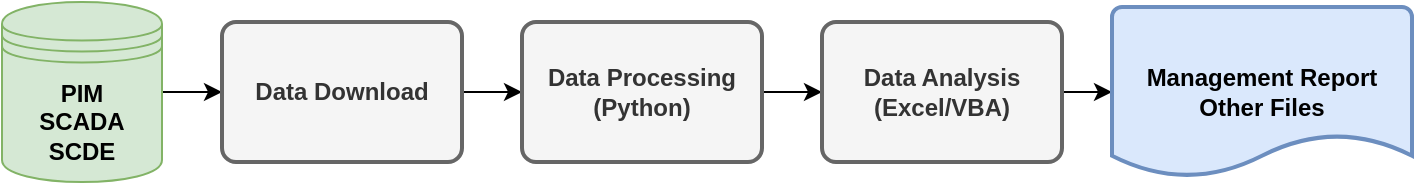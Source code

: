 <mxfile version="20.6.0" type="github">
  <diagram id="Jcn1UH8a3Qz2HtR8IgAm" name="Página-1">
    <mxGraphModel dx="1110" dy="640" grid="1" gridSize="10" guides="1" tooltips="1" connect="1" arrows="1" fold="1" page="1" pageScale="1" pageWidth="1169" pageHeight="827" math="0" shadow="0">
      <root>
        <mxCell id="0" />
        <mxCell id="1" parent="0" />
        <mxCell id="cwhTuikSD54gOtTVaaTC-4" value="" style="edgeStyle=orthogonalEdgeStyle;rounded=0;orthogonalLoop=1;jettySize=auto;html=1;" edge="1" parent="1" source="cwhTuikSD54gOtTVaaTC-1" target="cwhTuikSD54gOtTVaaTC-2">
          <mxGeometry relative="1" as="geometry" />
        </mxCell>
        <mxCell id="cwhTuikSD54gOtTVaaTC-1" value="&lt;b&gt;PIM&lt;br&gt;SCADA&lt;br&gt;SCDE&lt;/b&gt;" style="shape=datastore;whiteSpace=wrap;html=1;fillColor=#d5e8d4;strokeColor=#82b366;" vertex="1" parent="1">
          <mxGeometry x="30" y="140" width="80" height="90" as="geometry" />
        </mxCell>
        <mxCell id="cwhTuikSD54gOtTVaaTC-7" value="" style="edgeStyle=orthogonalEdgeStyle;rounded=0;orthogonalLoop=1;jettySize=auto;html=1;" edge="1" parent="1" source="cwhTuikSD54gOtTVaaTC-2" target="cwhTuikSD54gOtTVaaTC-5">
          <mxGeometry relative="1" as="geometry" />
        </mxCell>
        <mxCell id="cwhTuikSD54gOtTVaaTC-2" value="&lt;b&gt;Data Download&lt;/b&gt;" style="rounded=1;whiteSpace=wrap;html=1;absoluteArcSize=1;arcSize=14;strokeWidth=2;fillColor=#f5f5f5;fontColor=#333333;strokeColor=#666666;" vertex="1" parent="1">
          <mxGeometry x="140" y="150" width="120" height="70" as="geometry" />
        </mxCell>
        <mxCell id="cwhTuikSD54gOtTVaaTC-8" value="" style="edgeStyle=orthogonalEdgeStyle;rounded=0;orthogonalLoop=1;jettySize=auto;html=1;" edge="1" parent="1" source="cwhTuikSD54gOtTVaaTC-5" target="cwhTuikSD54gOtTVaaTC-6">
          <mxGeometry relative="1" as="geometry" />
        </mxCell>
        <mxCell id="cwhTuikSD54gOtTVaaTC-5" value="&lt;b&gt;Data Processing (Python)&lt;/b&gt;" style="rounded=1;whiteSpace=wrap;html=1;absoluteArcSize=1;arcSize=14;strokeWidth=2;fillColor=#f5f5f5;fontColor=#333333;strokeColor=#666666;" vertex="1" parent="1">
          <mxGeometry x="290" y="150" width="120" height="70" as="geometry" />
        </mxCell>
        <mxCell id="cwhTuikSD54gOtTVaaTC-10" value="" style="edgeStyle=orthogonalEdgeStyle;rounded=0;orthogonalLoop=1;jettySize=auto;html=1;" edge="1" parent="1" source="cwhTuikSD54gOtTVaaTC-6" target="cwhTuikSD54gOtTVaaTC-9">
          <mxGeometry relative="1" as="geometry" />
        </mxCell>
        <mxCell id="cwhTuikSD54gOtTVaaTC-6" value="&lt;b&gt;Data Analysis (Excel/VBA)&lt;/b&gt;" style="rounded=1;whiteSpace=wrap;html=1;absoluteArcSize=1;arcSize=14;strokeWidth=2;fillColor=#f5f5f5;fontColor=#333333;strokeColor=#666666;" vertex="1" parent="1">
          <mxGeometry x="440" y="150" width="120" height="70" as="geometry" />
        </mxCell>
        <mxCell id="cwhTuikSD54gOtTVaaTC-9" value="&lt;b&gt;Management Report&lt;br&gt;Other Files&lt;br&gt;&lt;/b&gt;" style="strokeWidth=2;html=1;shape=mxgraph.flowchart.document2;whiteSpace=wrap;size=0.25;fillColor=#dae8fc;strokeColor=#6c8ebf;" vertex="1" parent="1">
          <mxGeometry x="585" y="142.5" width="150" height="85" as="geometry" />
        </mxCell>
      </root>
    </mxGraphModel>
  </diagram>
</mxfile>
